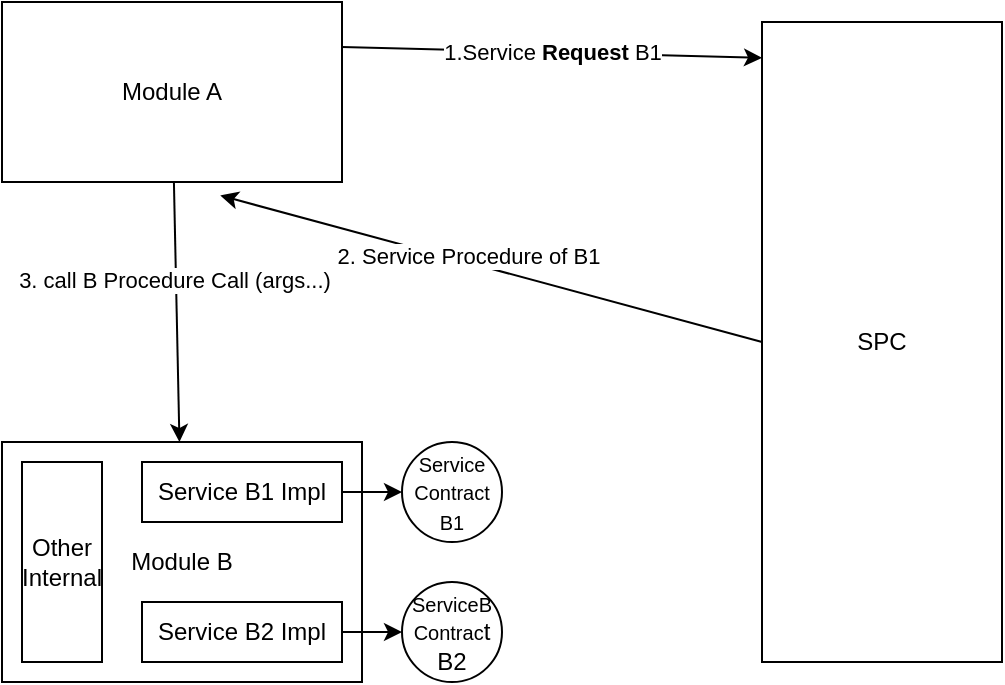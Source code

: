 <mxfile>
    <diagram id="z6fCEk_dj2gahtfYvWL0" name="Page-1">
        <mxGraphModel dx="978" dy="598" grid="1" gridSize="10" guides="1" tooltips="1" connect="1" arrows="1" fold="1" page="1" pageScale="1" pageWidth="850" pageHeight="1100" math="0" shadow="0">
            <root>
                <mxCell id="0"/>
                <mxCell id="1" parent="0"/>
                <mxCell id="5" style="edgeStyle=none;html=1;exitX=0;exitY=0.5;exitDx=0;exitDy=0;entryX=0.642;entryY=1.075;entryDx=0;entryDy=0;entryPerimeter=0;" parent="1" source="2" target="3" edge="1">
                    <mxGeometry relative="1" as="geometry">
                        <mxPoint x="580" y="330" as="sourcePoint"/>
                        <mxPoint x="260" y="340" as="targetPoint"/>
                    </mxGeometry>
                </mxCell>
                <mxCell id="6" value="2. Service Procedure of B1" style="edgeLabel;html=1;align=center;verticalAlign=middle;resizable=0;points=[];" parent="5" vertex="1" connectable="0">
                    <mxGeometry x="0.223" y="2" relative="1" as="geometry">
                        <mxPoint x="19" as="offset"/>
                    </mxGeometry>
                </mxCell>
                <mxCell id="2" value="SPC" style="rounded=0;whiteSpace=wrap;html=1;" parent="1" vertex="1">
                    <mxGeometry x="540" y="250" width="120" height="320" as="geometry"/>
                </mxCell>
                <mxCell id="4" value="1.Service &lt;b&gt;Request&lt;/b&gt; B1" style="edgeStyle=none;html=1;exitX=1;exitY=0.25;exitDx=0;exitDy=0;entryX=0;entryY=0.056;entryDx=0;entryDy=0;entryPerimeter=0;" parent="1" source="3" target="2" edge="1">
                    <mxGeometry relative="1" as="geometry"/>
                </mxCell>
                <mxCell id="8" style="edgeStyle=none;html=1;" parent="1" source="3" target="7" edge="1">
                    <mxGeometry relative="1" as="geometry"/>
                </mxCell>
                <mxCell id="9" value="3. call B Procedure Call (args...)" style="edgeLabel;html=1;align=center;verticalAlign=middle;resizable=0;points=[];" parent="8" vertex="1" connectable="0">
                    <mxGeometry x="-0.244" y="-1" relative="1" as="geometry">
                        <mxPoint as="offset"/>
                    </mxGeometry>
                </mxCell>
                <mxCell id="3" value="Module A" style="rounded=0;whiteSpace=wrap;html=1;" parent="1" vertex="1">
                    <mxGeometry x="160" y="240" width="170" height="90" as="geometry"/>
                </mxCell>
                <mxCell id="7" value="Module B" style="rounded=0;whiteSpace=wrap;html=1;" parent="1" vertex="1">
                    <mxGeometry x="160" y="460" width="180" height="120" as="geometry"/>
                </mxCell>
                <mxCell id="10" value="&lt;font style=&quot;font-size: 10px&quot;&gt;Service&lt;br&gt;Contract&lt;br&gt;B1&lt;br&gt;&lt;/font&gt;" style="ellipse;whiteSpace=wrap;html=1;aspect=fixed;" parent="1" vertex="1">
                    <mxGeometry x="360" y="460" width="50" height="50" as="geometry"/>
                </mxCell>
                <mxCell id="11" value="&lt;font style=&quot;font-size: 10px&quot;&gt;ServiceB&lt;br&gt;Contrac&lt;/font&gt;t&lt;br&gt;B2" style="ellipse;whiteSpace=wrap;html=1;aspect=fixed;" parent="1" vertex="1">
                    <mxGeometry x="360" y="530" width="50" height="50" as="geometry"/>
                </mxCell>
                <mxCell id="15" value="" style="edgeStyle=none;html=1;" edge="1" parent="1" source="12" target="10">
                    <mxGeometry relative="1" as="geometry"/>
                </mxCell>
                <mxCell id="12" value="Service B1 Impl" style="rounded=0;whiteSpace=wrap;html=1;" vertex="1" parent="1">
                    <mxGeometry x="230" y="470" width="100" height="30" as="geometry"/>
                </mxCell>
                <mxCell id="16" value="" style="edgeStyle=none;html=1;" edge="1" parent="1" source="13" target="11">
                    <mxGeometry relative="1" as="geometry"/>
                </mxCell>
                <mxCell id="13" value="Service B2 Impl" style="rounded=0;whiteSpace=wrap;html=1;" vertex="1" parent="1">
                    <mxGeometry x="230" y="540" width="100" height="30" as="geometry"/>
                </mxCell>
                <mxCell id="14" value="Other&lt;br&gt;Internal" style="rounded=0;whiteSpace=wrap;html=1;" vertex="1" parent="1">
                    <mxGeometry x="170" y="470" width="40" height="100" as="geometry"/>
                </mxCell>
            </root>
        </mxGraphModel>
    </diagram>
</mxfile>
